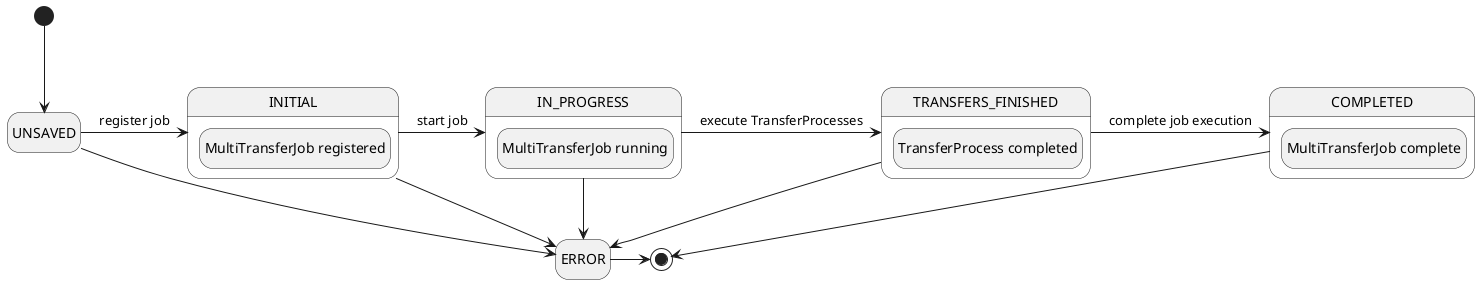 @startuml

hide empty description

state INITIAL {
    state "MultiTransferJob registered"

}
state IN_PROGRESS {
    state "MultiTransferJob running"

}
state TRANSFERS_FINISHED {
    state "TransferProcess completed"
}
state COMPLETED {
    state "MultiTransferJob complete"
}

[*] --> UNSAVED
UNSAVED -> INITIAL : register job
INITIAL -> IN_PROGRESS : start job
IN_PROGRESS -> TRANSFERS_FINISHED : execute TransferProcesses
TRANSFERS_FINISHED -> COMPLETED : complete job execution
COMPLETED --> [*]
UNSAVED --> ERROR
INITIAL --> ERROR
IN_PROGRESS --> ERROR
TRANSFERS_FINISHED --> ERROR
ERROR -> [*]

@enduml
